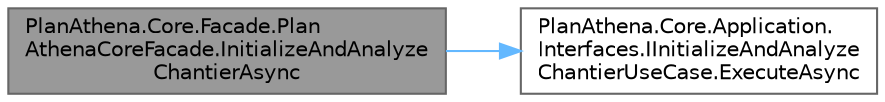 digraph "PlanAthena.Core.Facade.PlanAthenaCoreFacade.InitializeAndAnalyzeChantierAsync"
{
 // LATEX_PDF_SIZE
  bgcolor="transparent";
  edge [fontname=Helvetica,fontsize=10,labelfontname=Helvetica,labelfontsize=10];
  node [fontname=Helvetica,fontsize=10,shape=box,height=0.2,width=0.4];
  rankdir="LR";
  Node1 [id="Node000001",label="PlanAthena.Core.Facade.Plan\lAthenaCoreFacade.InitializeAndAnalyze\lChantierAsync",height=0.2,width=0.4,color="gray40", fillcolor="grey60", style="filled", fontcolor="black",tooltip="Point d'entrée pour initialiser, valider et effectuer une analyse préliminaire d'un chantier."];
  Node1 -> Node2 [id="edge1_Node000001_Node000002",color="steelblue1",style="solid",tooltip=" "];
  Node2 [id="Node000002",label="PlanAthena.Core.Application.\lInterfaces.IInitializeAndAnalyze\lChantierUseCase.ExecuteAsync",height=0.2,width=0.4,color="grey40", fillcolor="white", style="filled",URL="$interface_plan_athena_1_1_core_1_1_application_1_1_interfaces_1_1_i_initialize_and_analyze_chantier_use_case.html#aef3df0bdc0357ed3f0b518a97b504a9d",tooltip="Exécute le processus d'initialisation et d'analyse."];
}
